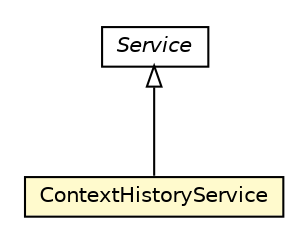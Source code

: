 #!/usr/local/bin/dot
#
# Class diagram 
# Generated by UMLGraph version R5_6-24-gf6e263 (http://www.umlgraph.org/)
#

digraph G {
	edge [fontname="Helvetica",fontsize=10,labelfontname="Helvetica",labelfontsize=10];
	node [fontname="Helvetica",fontsize=10,shape=plaintext];
	nodesep=0.25;
	ranksep=0.5;
	// org.universAAL.ontology.che.ContextHistoryService
	c112286 [label=<<table title="org.universAAL.ontology.che.ContextHistoryService" border="0" cellborder="1" cellspacing="0" cellpadding="2" port="p" bgcolor="lemonChiffon" href="./ContextHistoryService.html">
		<tr><td><table border="0" cellspacing="0" cellpadding="1">
<tr><td align="center" balign="center"> ContextHistoryService </td></tr>
		</table></td></tr>
		</table>>, URL="./ContextHistoryService.html", fontname="Helvetica", fontcolor="black", fontsize=10.0];
	//org.universAAL.ontology.che.ContextHistoryService extends org.universAAL.middleware.service.owl.Service
	c112631:p -> c112286:p [dir=back,arrowtail=empty];
	// org.universAAL.middleware.service.owl.Service
	c112631 [label=<<table title="org.universAAL.middleware.service.owl.Service" border="0" cellborder="1" cellspacing="0" cellpadding="2" port="p" href="http://java.sun.com/j2se/1.4.2/docs/api/org/universAAL/middleware/service/owl/Service.html">
		<tr><td><table border="0" cellspacing="0" cellpadding="1">
<tr><td align="center" balign="center"><font face="Helvetica-Oblique"> Service </font></td></tr>
		</table></td></tr>
		</table>>, URL="http://java.sun.com/j2se/1.4.2/docs/api/org/universAAL/middleware/service/owl/Service.html", fontname="Helvetica", fontcolor="black", fontsize=10.0];
}

